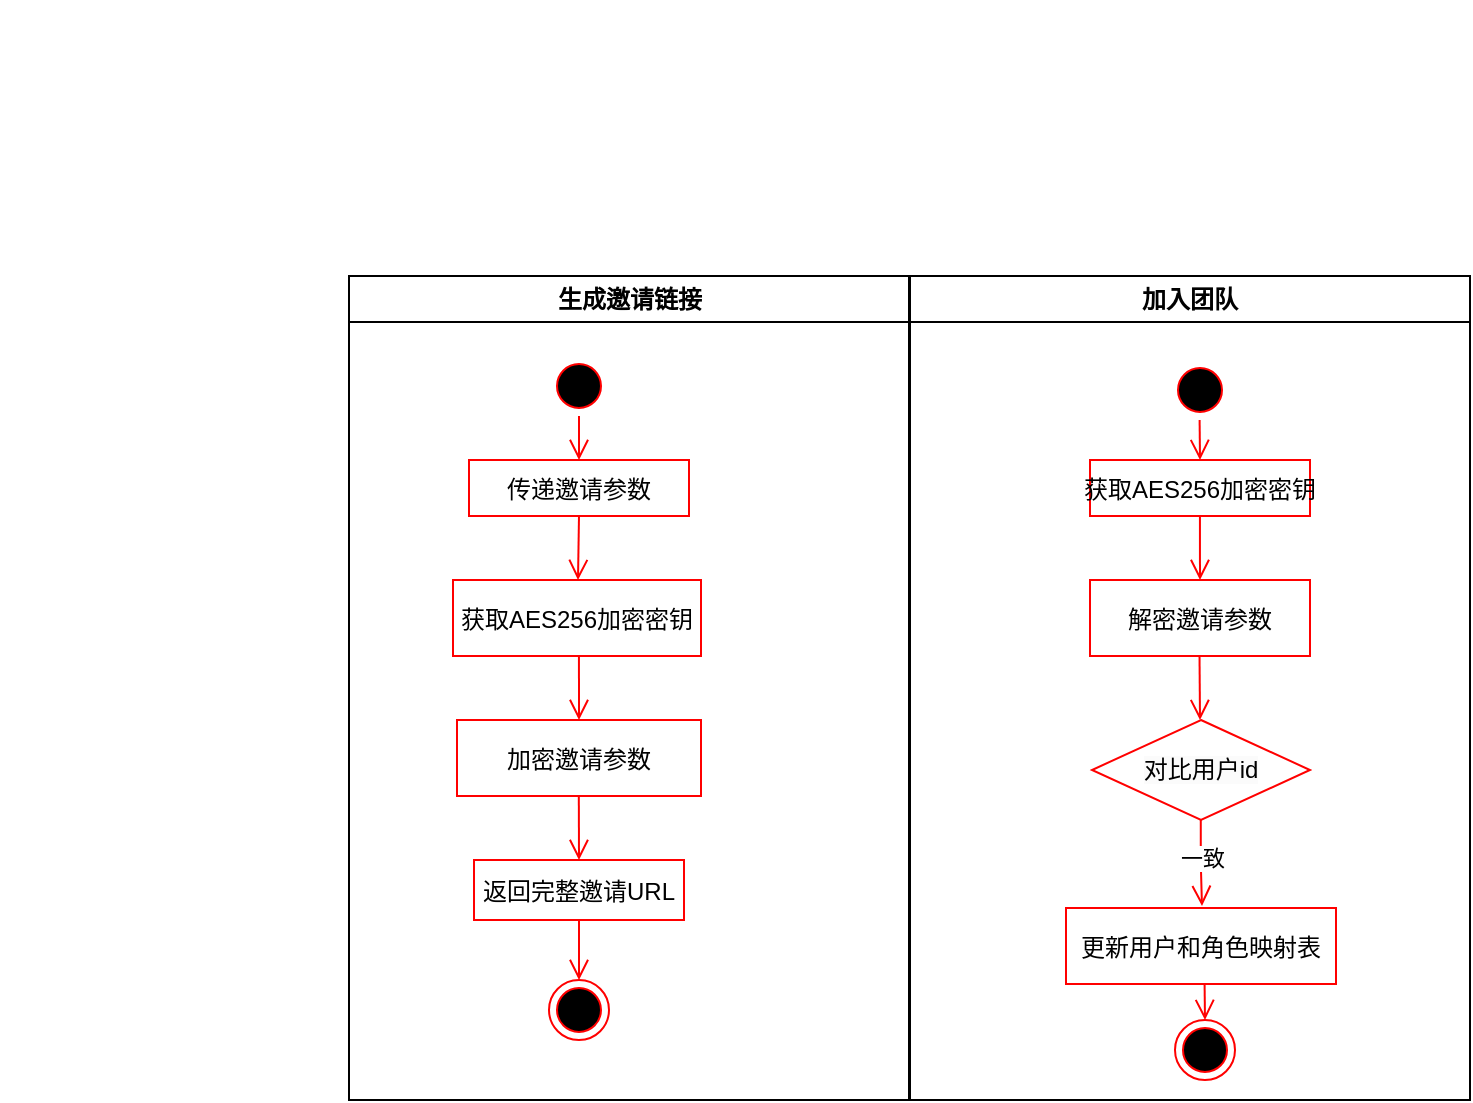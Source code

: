 <mxfile version="24.0.4" type="github">
  <diagram name="Page-1" id="e7e014a7-5840-1c2e-5031-d8a46d1fe8dd">
    <mxGraphModel dx="33520" dy="21980" grid="0" gridSize="10" guides="1" tooltips="1" connect="1" arrows="1" fold="1" page="1" pageScale="1" pageWidth="1169" pageHeight="826" background="none" math="0" shadow="0">
      <root>
        <mxCell id="0" />
        <mxCell id="1" parent="0" />
        <mxCell id="2" value="生成邀请链接" style="swimlane;whiteSpace=wrap;startSize=23;" parent="1" vertex="1">
          <mxGeometry x="164.5" y="128" width="280" height="412" as="geometry" />
        </mxCell>
        <mxCell id="5" value="" style="ellipse;shape=startState;fillColor=#000000;strokeColor=#ff0000;" parent="2" vertex="1">
          <mxGeometry x="100" y="40" width="30" height="30" as="geometry" />
        </mxCell>
        <mxCell id="6" value="" style="edgeStyle=elbowEdgeStyle;elbow=horizontal;verticalAlign=bottom;endArrow=open;endSize=8;strokeColor=#FF0000;endFill=1;rounded=0" parent="2" source="5" target="7" edge="1">
          <mxGeometry x="100" y="40" as="geometry">
            <mxPoint x="115" y="110" as="targetPoint" />
          </mxGeometry>
        </mxCell>
        <mxCell id="7" value="传递邀请参数" style="strokeColor=#FF0000;" parent="2" vertex="1">
          <mxGeometry x="60" y="92" width="110" height="28" as="geometry" />
        </mxCell>
        <mxCell id="10" value="获取AES256加密密钥" style="strokeColor=#FF0000;" parent="2" vertex="1">
          <mxGeometry x="52" y="152" width="124" height="38" as="geometry" />
        </mxCell>
        <mxCell id="Txw60cx1Kh3sxlR9NIMl-50" value="" style="ellipse;shape=endState;fillColor=#000000;strokeColor=#ff0000" parent="2" vertex="1">
          <mxGeometry x="100" y="352" width="30" height="30" as="geometry" />
        </mxCell>
        <mxCell id="Txw60cx1Kh3sxlR9NIMl-54" value="" style="edgeStyle=elbowEdgeStyle;elbow=horizontal;verticalAlign=bottom;endArrow=open;endSize=8;strokeColor=#FF0000;endFill=1;rounded=0;exitX=0.5;exitY=1;exitDx=0;exitDy=0;entryX=0.5;entryY=0;entryDx=0;entryDy=0;" parent="2" source="7" target="10" edge="1">
          <mxGeometry x="-64.5" y="-88" as="geometry">
            <mxPoint x="125" y="102" as="targetPoint" />
            <mxPoint x="125" y="80" as="sourcePoint" />
          </mxGeometry>
        </mxCell>
        <mxCell id="Txw60cx1Kh3sxlR9NIMl-55" value="" style="edgeStyle=elbowEdgeStyle;elbow=horizontal;verticalAlign=bottom;endArrow=open;endSize=8;strokeColor=#FF0000;endFill=1;rounded=0;exitX=0.5;exitY=1;exitDx=0;exitDy=0;entryX=0.5;entryY=0;entryDx=0;entryDy=0;" parent="2" edge="1">
          <mxGeometry x="-229" y="-216" as="geometry">
            <mxPoint x="114.98" y="222" as="targetPoint" />
            <mxPoint x="114.98" y="190" as="sourcePoint" />
          </mxGeometry>
        </mxCell>
        <mxCell id="Txw60cx1Kh3sxlR9NIMl-48" value="返回完整邀请URL" style="strokeColor=#FF0000;" parent="2" vertex="1">
          <mxGeometry x="62.5" y="292" width="105" height="30" as="geometry" />
        </mxCell>
        <mxCell id="Txw60cx1Kh3sxlR9NIMl-65" value="" style="edgeStyle=elbowEdgeStyle;elbow=horizontal;verticalAlign=bottom;endArrow=open;endSize=8;strokeColor=#FF0000;endFill=1;rounded=0;exitX=0.5;exitY=1;exitDx=0;exitDy=0;entryX=0.5;entryY=0;entryDx=0;entryDy=0;" parent="2" source="Txw60cx1Kh3sxlR9NIMl-48" target="Txw60cx1Kh3sxlR9NIMl-50" edge="1">
          <mxGeometry x="-393.5" y="-344" as="geometry">
            <mxPoint x="114.77" y="364" as="targetPoint" />
            <mxPoint x="114.77" y="332" as="sourcePoint" />
          </mxGeometry>
        </mxCell>
        <mxCell id="rDcZoxMiwBND-SI_1BVu-38" value="加密邀请参数" style="strokeColor=#FF0000;" parent="2" vertex="1">
          <mxGeometry x="54" y="222" width="122" height="38" as="geometry" />
        </mxCell>
        <mxCell id="rDcZoxMiwBND-SI_1BVu-39" value="" style="edgeStyle=elbowEdgeStyle;elbow=horizontal;verticalAlign=bottom;endArrow=open;endSize=8;strokeColor=#FF0000;endFill=1;rounded=0;exitX=0.5;exitY=1;exitDx=0;exitDy=0;entryX=0.5;entryY=0;entryDx=0;entryDy=0;" parent="2" edge="1">
          <mxGeometry x="-393.5" y="-344" as="geometry">
            <mxPoint x="114.91" y="292" as="targetPoint" />
            <mxPoint x="114.91" y="260" as="sourcePoint" />
          </mxGeometry>
        </mxCell>
        <mxCell id="4" value="加入团队" style="swimlane;whiteSpace=wrap" parent="1" vertex="1">
          <mxGeometry x="445" y="128" width="280" height="412" as="geometry" />
        </mxCell>
        <mxCell id="38" value="" style="ellipse;shape=endState;fillColor=#000000;strokeColor=#ff0000" parent="4" vertex="1">
          <mxGeometry x="132.5" y="372" width="30" height="30" as="geometry" />
        </mxCell>
        <mxCell id="Txw60cx1Kh3sxlR9NIMl-51" value="" style="ellipse;shape=startState;fillColor=#000000;strokeColor=#ff0000;" parent="4" vertex="1">
          <mxGeometry x="130" y="42" width="30" height="30" as="geometry" />
        </mxCell>
        <mxCell id="Txw60cx1Kh3sxlR9NIMl-52" value="获取AES256加密密钥" style="strokeColor=#FF0000;" parent="4" vertex="1">
          <mxGeometry x="90" y="92" width="110" height="28" as="geometry" />
        </mxCell>
        <mxCell id="Txw60cx1Kh3sxlR9NIMl-53" value="解密邀请参数" style="strokeColor=#FF0000;" parent="4" vertex="1">
          <mxGeometry x="90" y="152" width="110" height="38" as="geometry" />
        </mxCell>
        <mxCell id="Txw60cx1Kh3sxlR9NIMl-67" value="" style="edgeStyle=elbowEdgeStyle;elbow=horizontal;verticalAlign=bottom;endArrow=open;endSize=8;strokeColor=#FF0000;endFill=1;rounded=0" parent="4" edge="1">
          <mxGeometry x="-345" y="-88" as="geometry">
            <mxPoint x="145" y="92" as="targetPoint" />
            <mxPoint x="144.8" y="72" as="sourcePoint" />
          </mxGeometry>
        </mxCell>
        <mxCell id="Txw60cx1Kh3sxlR9NIMl-68" value="" style="edgeStyle=elbowEdgeStyle;elbow=horizontal;verticalAlign=bottom;endArrow=open;endSize=8;strokeColor=#FF0000;endFill=1;rounded=0;exitX=0.5;exitY=1;exitDx=0;exitDy=0;entryX=0.5;entryY=0;entryDx=0;entryDy=0;" parent="4" edge="1">
          <mxGeometry x="-509.5" y="-216" as="geometry">
            <mxPoint x="144.96" y="152" as="targetPoint" />
            <mxPoint x="144.96" y="120" as="sourcePoint" />
          </mxGeometry>
        </mxCell>
        <mxCell id="Txw60cx1Kh3sxlR9NIMl-69" value="" style="edgeStyle=elbowEdgeStyle;elbow=horizontal;verticalAlign=bottom;endArrow=open;endSize=8;strokeColor=#FF0000;endFill=1;rounded=0;exitX=0.5;exitY=1;exitDx=0;exitDy=0;entryX=0.5;entryY=0;entryDx=0;entryDy=0;" parent="4" edge="1">
          <mxGeometry x="-954.5" y="-344" as="geometry">
            <mxPoint x="144.76" y="222" as="targetPoint" />
            <mxPoint x="144.76" y="190" as="sourcePoint" />
          </mxGeometry>
        </mxCell>
        <mxCell id="rDcZoxMiwBND-SI_1BVu-40" value="更新用户和角色映射表" style="strokeColor=#FF0000;" parent="4" vertex="1">
          <mxGeometry x="78" y="316" width="135" height="38" as="geometry" />
        </mxCell>
        <mxCell id="rDcZoxMiwBND-SI_1BVu-41" value="&lt;span style=&quot;color: rgb(0, 0, 0); font-family: Helvetica; font-size: 12px; font-style: normal; font-variant-ligatures: normal; font-variant-caps: normal; font-weight: 400; letter-spacing: normal; orphans: 2; text-align: center; text-indent: 0px; text-transform: none; widows: 2; word-spacing: 0px; -webkit-text-stroke-width: 0px; white-space: nowrap; background-color: rgb(251, 251, 251); text-decoration-thickness: initial; text-decoration-style: initial; text-decoration-color: initial; display: inline !important; float: none;&quot;&gt;对比用户id&lt;/span&gt;" style="rhombus;whiteSpace=wrap;html=1;strokeColor=#ff0000;" parent="4" vertex="1">
          <mxGeometry x="91" y="222" width="109" height="50" as="geometry" />
        </mxCell>
        <mxCell id="rDcZoxMiwBND-SI_1BVu-42" value="" style="edgeStyle=elbowEdgeStyle;elbow=vertical;verticalAlign=bottom;endArrow=open;endSize=8;strokeColor=#FF0000;endFill=1;rounded=0;exitX=0.5;exitY=1;exitDx=0;exitDy=0;" parent="4" edge="1">
          <mxGeometry x="-1399.5" y="-472" as="geometry">
            <mxPoint x="146" y="315" as="targetPoint" />
            <mxPoint x="145.39" y="272" as="sourcePoint" />
          </mxGeometry>
        </mxCell>
        <mxCell id="rDcZoxMiwBND-SI_1BVu-43" value="一致" style="edgeLabel;html=1;align=center;verticalAlign=middle;resizable=0;points=[];" parent="rDcZoxMiwBND-SI_1BVu-42" vertex="1" connectable="0">
          <mxGeometry relative="1" as="geometry">
            <mxPoint y="-3" as="offset" />
          </mxGeometry>
        </mxCell>
        <mxCell id="YSmkZtvk_KPzb1TLFDWp-38" value="" style="edgeStyle=elbowEdgeStyle;elbow=horizontal;verticalAlign=bottom;endArrow=open;endSize=8;strokeColor=#FF0000;endFill=1;rounded=0;exitX=0.5;exitY=1;exitDx=0;exitDy=0;entryX=0.5;entryY=0;entryDx=0;entryDy=0;" edge="1" parent="4" target="38">
          <mxGeometry x="-838.5" y="-472" as="geometry">
            <mxPoint x="147.29" y="384" as="targetPoint" />
            <mxPoint x="147.29" y="354" as="sourcePoint" />
          </mxGeometry>
        </mxCell>
        <mxCell id="rDcZoxMiwBND-SI_1BVu-44" value="" style="edgeStyle=elbowEdgeStyle;elbow=horizontal;verticalAlign=bottom;endArrow=open;endSize=8;strokeColor=#FF0000;endFill=1;rounded=0;exitX=0.5;exitY=1;exitDx=0;exitDy=0;entryX=0.5;entryY=0;entryDx=0;entryDy=0;" parent="1" edge="1">
          <mxGeometry x="-954.5" y="-344" as="几何">
            <mxPoint x="589.76" y="350" as="targetPoint" />
            <mxPoint x="589.76" y="318" as="sourcePoint" />
          </mxGeometry>
        </mxCell>
        <mxCell id="rDcZoxMiwBND-SI_1BVu-45" value="" style="edgeStyle=elbowEdgeStyle;elbow=horizontal;verticalAlign=bottom;endArrow=open;endSize=8;strokeColor=#FF0000;endFill=1;rounded=0;exitX=0.5;exitY=1;exitDx=0;exitDy=0;entryX=0.5;entryY=0;entryDx=0;entryDy=0;" parent="1" edge="1">
          <mxGeometry x="-954.5" y="-344" as="几何">
            <mxPoint x="589.76" y="350" as="targetPoint" />
            <mxPoint x="589.76" y="318" as="sourcePoint" />
          </mxGeometry>
        </mxCell>
      </root>
    </mxGraphModel>
  </diagram>
</mxfile>
